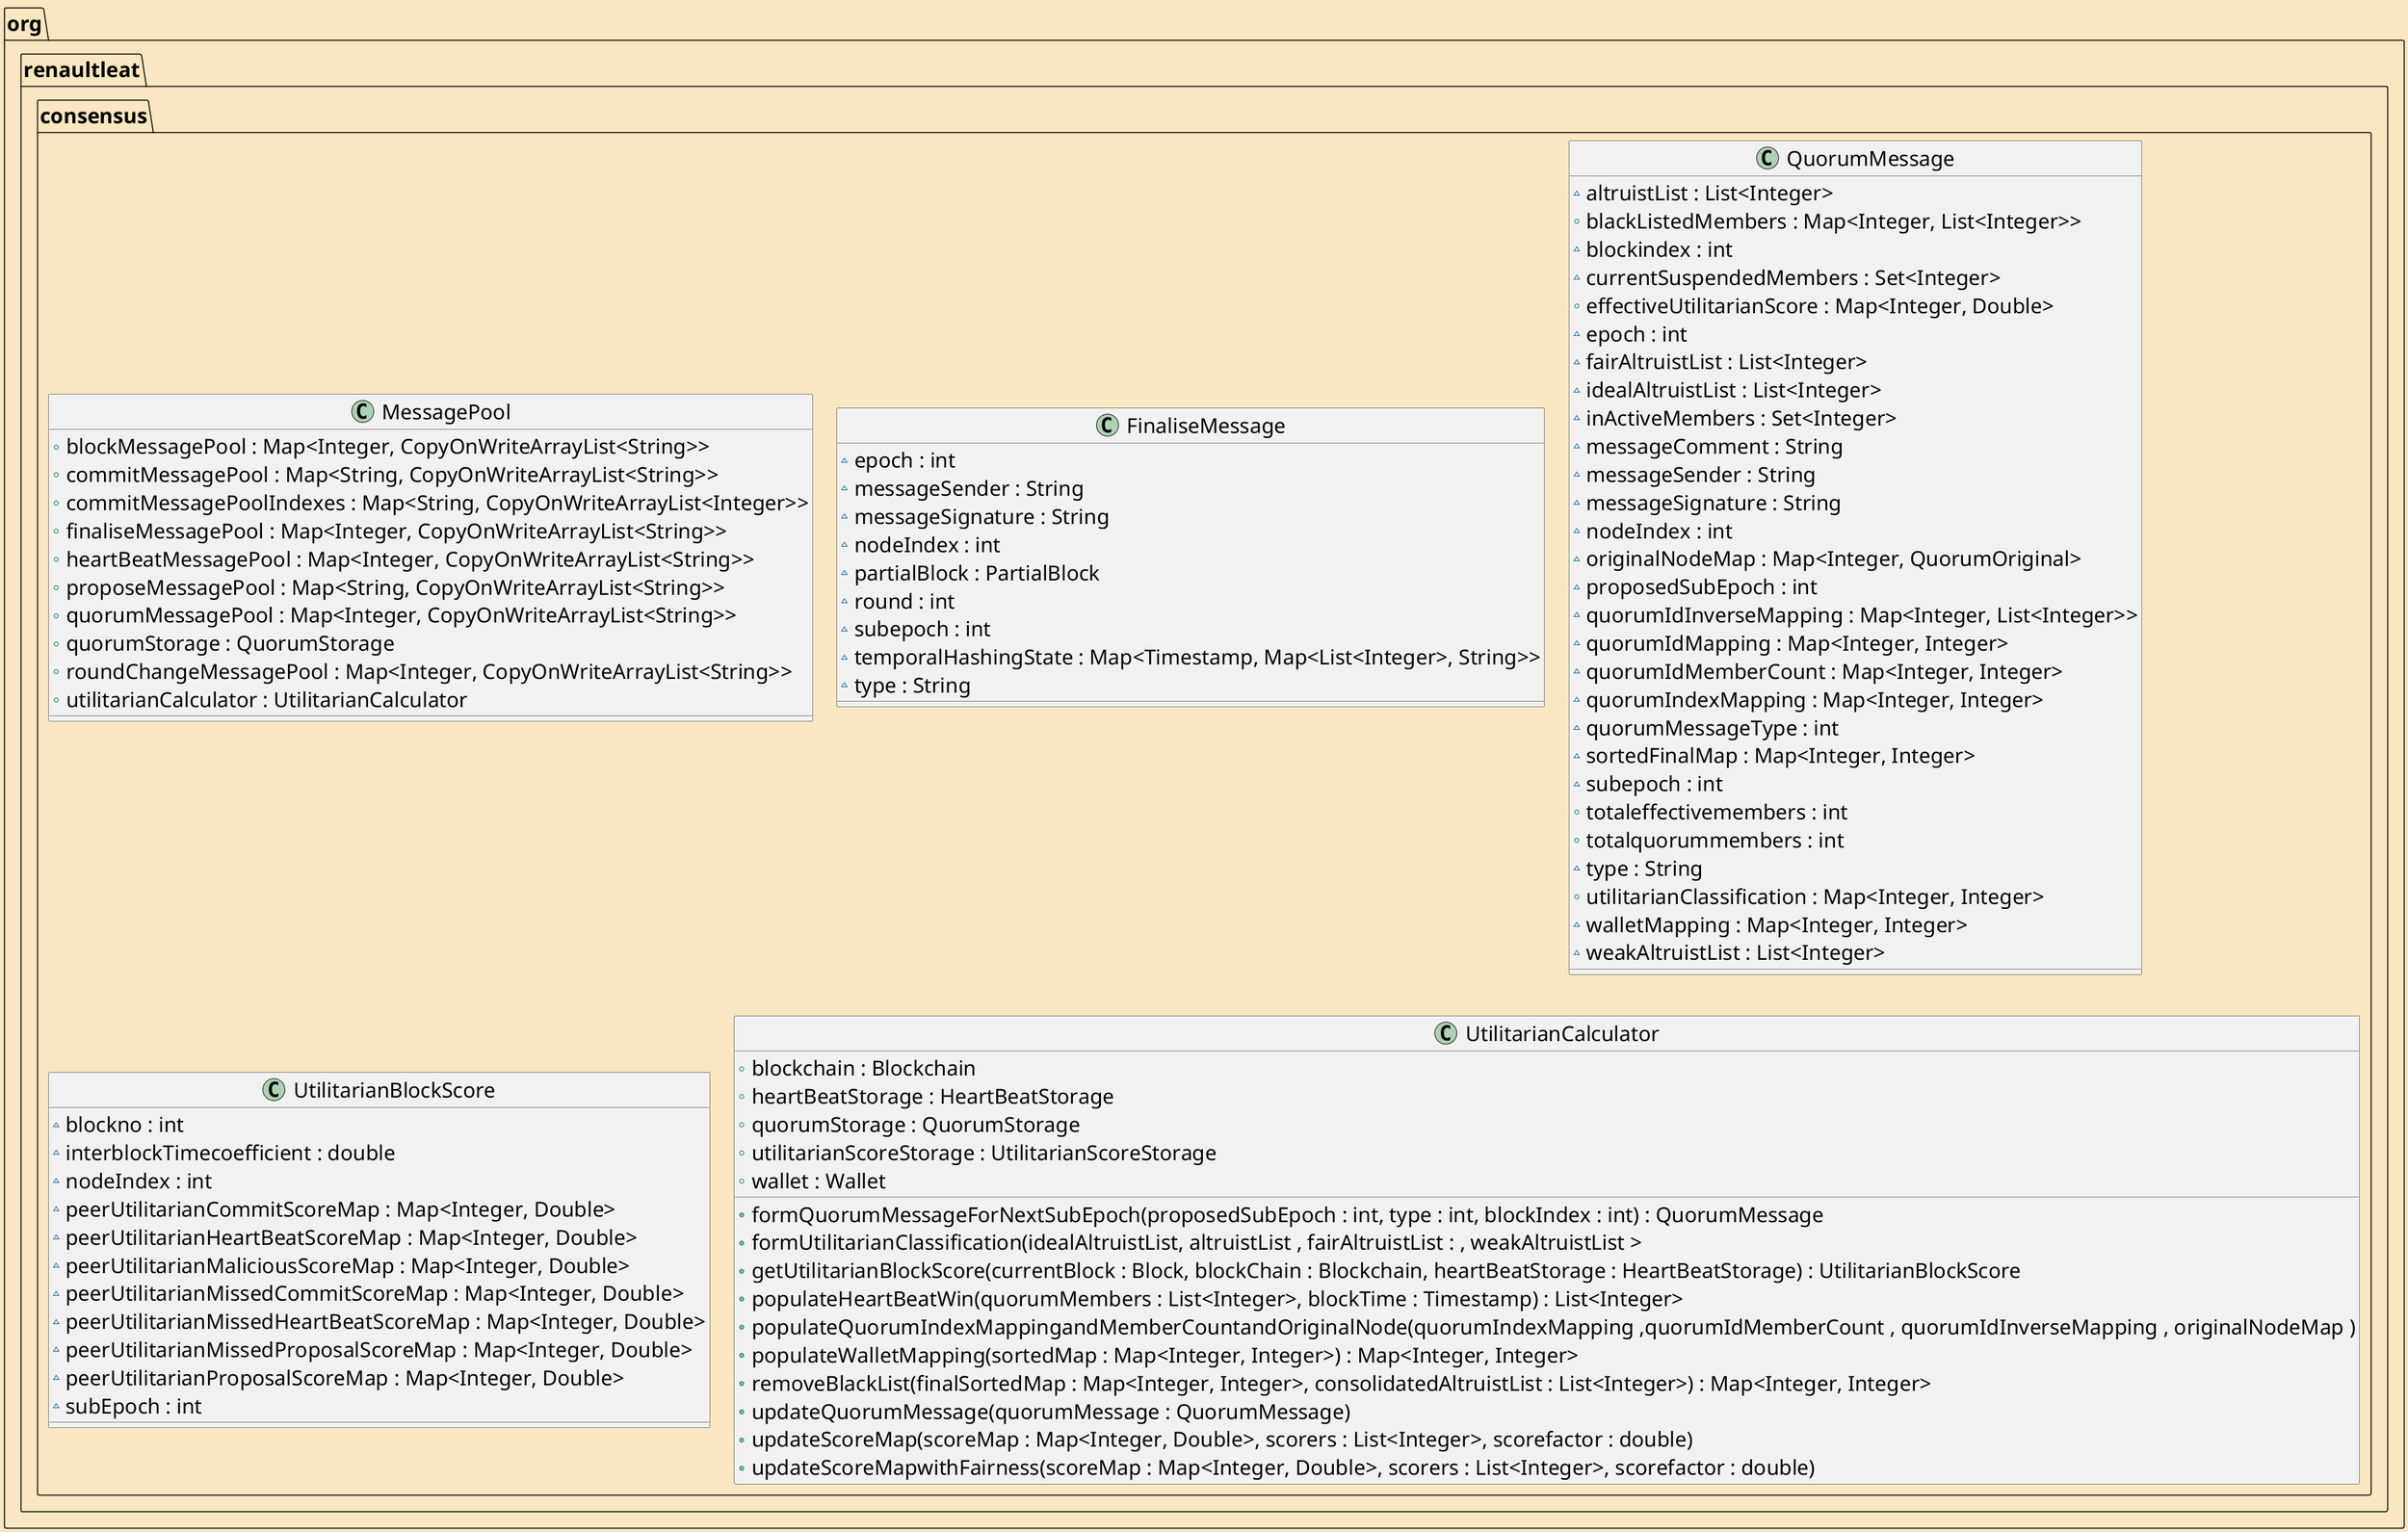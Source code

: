 @startuml
skinparam backgroundColor strategy
skinparam defaultFontColor black
skinparam defaultFontSize 30
skinparam ArrowColor mediumturquoise
skinparam ArrowThickness 5
skinparam DefaultFontName Broadway
package org.renaultleat.consensus {

  class MessagePool {
    + blockMessagePool : Map<Integer, CopyOnWriteArrayList<String>>
    + commitMessagePool : Map<String, CopyOnWriteArrayList<String>>
    + commitMessagePoolIndexes : Map<String, CopyOnWriteArrayList<Integer>>
    + finaliseMessagePool : Map<Integer, CopyOnWriteArrayList<String>>
    + heartBeatMessagePool : Map<Integer, CopyOnWriteArrayList<String>>
    + proposeMessagePool : Map<String, CopyOnWriteArrayList<String>>
    + quorumMessagePool : Map<Integer, CopyOnWriteArrayList<String>>
    + quorumStorage : QuorumStorage
    + roundChangeMessagePool : Map<Integer, CopyOnWriteArrayList<String>>
    + utilitarianCalculator : UtilitarianCalculator
  }
  class FinaliseMessage {
    ~ epoch : int
    ~ messageSender : String
    ~ messageSignature : String
    ~ nodeIndex : int
    ~ partialBlock : PartialBlock
    ~ round : int
    ~ subepoch : int
    ~ temporalHashingState : Map<Timestamp, Map<List<Integer>, String>>
    ~ type : String
    
  }

  class QuorumMessage {
    ~ altruistList : List<Integer>
    + blackListedMembers : Map<Integer, List<Integer>>
    ~ blockindex : int
    ~ currentSuspendedMembers : Set<Integer>
    + effectiveUtilitarianScore : Map<Integer, Double>
    ~ epoch : int
    ~ fairAltruistList : List<Integer>
    ~ idealAltruistList : List<Integer>
    ~ inActiveMembers : Set<Integer>
    ~ messageComment : String
    ~ messageSender : String
    ~ messageSignature : String
    ~ nodeIndex : int
    ~ originalNodeMap : Map<Integer, QuorumOriginal>
    ~ proposedSubEpoch : int
    ~ quorumIdInverseMapping : Map<Integer, List<Integer>>
    ~ quorumIdMapping : Map<Integer, Integer>
    ~ quorumIdMemberCount : Map<Integer, Integer>
    ~ quorumIndexMapping : Map<Integer, Integer>
    ~ quorumMessageType : int
    ~ sortedFinalMap : Map<Integer, Integer>
    ~ subepoch : int
    + totaleffectivemembers : int
    + totalquorummembers : int
    ~ type : String
    + utilitarianClassification : Map<Integer, Integer>
    ~ walletMapping : Map<Integer, Integer>
    ~ weakAltruistList : List<Integer>

  }
 
  class UtilitarianBlockScore {
    ~ blockno : int
    ~ interblockTimecoefficient : double
    ~ nodeIndex : int
    ~ peerUtilitarianCommitScoreMap : Map<Integer, Double>
    ~ peerUtilitarianHeartBeatScoreMap : Map<Integer, Double>
    ~ peerUtilitarianMaliciousScoreMap : Map<Integer, Double>
    ~ peerUtilitarianMissedCommitScoreMap : Map<Integer, Double>
    ~ peerUtilitarianMissedHeartBeatScoreMap : Map<Integer, Double>
    ~ peerUtilitarianMissedProposalScoreMap : Map<Integer, Double>
    ~ peerUtilitarianProposalScoreMap : Map<Integer, Double>
    ~ subEpoch : int
  }
  class UtilitarianCalculator {
    + blockchain : Blockchain
    + heartBeatStorage : HeartBeatStorage
    + quorumStorage : QuorumStorage
    + utilitarianScoreStorage : UtilitarianScoreStorage
    + wallet : Wallet
    + formQuorumMessageForNextSubEpoch(proposedSubEpoch : int, type : int, blockIndex : int) : QuorumMessage
    + formUtilitarianClassification(idealAltruistList, altruistList , fairAltruistList : , weakAltruistList >
    + getUtilitarianBlockScore(currentBlock : Block, blockChain : Blockchain, heartBeatStorage : HeartBeatStorage) : UtilitarianBlockScore
    + populateHeartBeatWin(quorumMembers : List<Integer>, blockTime : Timestamp) : List<Integer>
    + populateQuorumIndexMappingandMemberCountandOriginalNode(quorumIndexMapping ,quorumIdMemberCount , quorumIdInverseMapping , originalNodeMap )
    + populateWalletMapping(sortedMap : Map<Integer, Integer>) : Map<Integer, Integer>
    + removeBlackList(finalSortedMap : Map<Integer, Integer>, consolidatedAltruistList : List<Integer>) : Map<Integer, Integer>
    + updateQuorumMessage(quorumMessage : QuorumMessage)
    + updateScoreMap(scoreMap : Map<Integer, Double>, scorers : List<Integer>, scorefactor : double)
    + updateScoreMapwithFairness(scoreMap : Map<Integer, Double>, scorers : List<Integer>, scorefactor : double)
  }
}


@enduml